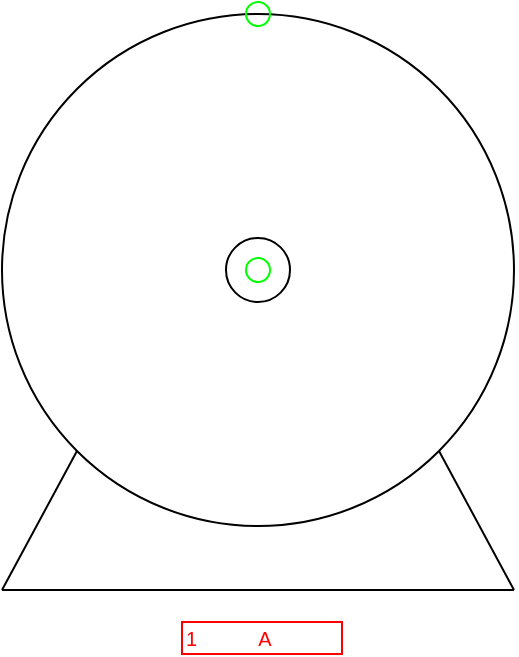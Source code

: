 <mxfile compressed="false" version="20.3.0" type="device">
  <diagram name="PP001A" id="ktzcWRk09WoIoVPCdjO1">
    <mxGraphModel dx="1422" dy="977" grid="1" gridSize="2" guides="1" tooltips="1" connect="1" arrows="1" fold="1" page="1" pageScale="1" pageWidth="1169" pageHeight="827" math="0" shadow="0">
      <root>
        <mxCell id="jJQzU4BoMoTkraNRytwX-0" />
        <mxCell id="jJQzU4BoMoTkraNRytwX-135" value="Label" style="locked=1;" parent="jJQzU4BoMoTkraNRytwX-0" />
        <object label="%LabelLines%&amp;nbsp; &amp;nbsp; &amp;nbsp; &amp;nbsp; &amp;nbsp; &amp;nbsp;%LabelIndex%" placeholders="1" LabelLines="1" LabelIndex="A" id="JsM3pE9oZRd_1Nw6CPCF-0">
          <mxCell style="rounded=0;whiteSpace=wrap;html=1;fillColor=none;strokeColor=#FF0000;fontColor=#FF0000;fontSize=10;align=left;noLabel=0;" parent="jJQzU4BoMoTkraNRytwX-135" vertex="1">
            <mxGeometry x="330" y="400" width="80" height="16" as="geometry" />
          </mxCell>
        </object>
        <object label="Symbol" Width="16" Height="18" UoM="mm" id="jJQzU4BoMoTkraNRytwX-138">
          <mxCell style="" parent="jJQzU4BoMoTkraNRytwX-0" />
        </object>
        <mxCell id="yW8LbLtKJexEcO62kJz7-2" value="" style="ellipse;whiteSpace=wrap;html=1;aspect=fixed;fillColor=none;" parent="jJQzU4BoMoTkraNRytwX-138" vertex="1">
          <mxGeometry x="240" y="96" width="256" height="256" as="geometry" />
        </mxCell>
        <mxCell id="SMwHsykcH-rovEfNC54i-0" value="" style="endArrow=none;html=1;rounded=0;" parent="jJQzU4BoMoTkraNRytwX-138" edge="1">
          <mxGeometry width="50" height="50" relative="1" as="geometry">
            <mxPoint x="240" y="384" as="sourcePoint" />
            <mxPoint x="496" y="384" as="targetPoint" />
          </mxGeometry>
        </mxCell>
        <mxCell id="SMwHsykcH-rovEfNC54i-1" value="" style="endArrow=none;html=1;rounded=0;entryX=0;entryY=1;entryDx=0;entryDy=0;" parent="jJQzU4BoMoTkraNRytwX-138" target="yW8LbLtKJexEcO62kJz7-2" edge="1">
          <mxGeometry width="50" height="50" relative="1" as="geometry">
            <mxPoint x="240" y="384" as="sourcePoint" />
            <mxPoint x="608" y="374" as="targetPoint" />
          </mxGeometry>
        </mxCell>
        <mxCell id="SMwHsykcH-rovEfNC54i-2" value="" style="endArrow=none;html=1;rounded=0;entryX=1;entryY=1;entryDx=0;entryDy=0;" parent="jJQzU4BoMoTkraNRytwX-138" target="yW8LbLtKJexEcO62kJz7-2" edge="1">
          <mxGeometry width="50" height="50" relative="1" as="geometry">
            <mxPoint x="496" y="384" as="sourcePoint" />
            <mxPoint x="608" y="374" as="targetPoint" />
          </mxGeometry>
        </mxCell>
        <mxCell id="SMwHsykcH-rovEfNC54i-5" value="" style="ellipse;whiteSpace=wrap;html=1;aspect=fixed;fillColor=none;" parent="jJQzU4BoMoTkraNRytwX-138" vertex="1">
          <mxGeometry x="352" y="208" width="32" height="32" as="geometry" />
        </mxCell>
        <mxCell id="jJQzU4BoMoTkraNRytwX-124" value="Connection" style="" parent="jJQzU4BoMoTkraNRytwX-0" />
        <object label="Connection" PipingConnector="Y" LabelConnector="N" SignalConnector="N" Direction="180" id="jJQzU4BoMoTkraNRytwX-125">
          <mxCell style="vsdxID=1407;fillColor=none;gradientColor=none;shape=stencil(rVFbDsIgEDwNnyQU4glqvcfGblsilmZBS28vZGMsxg9j/JvZmX1kR5g2TLCg0CpE8hdcbR8nYY5CaztPSDZmJEwnTDt4wpH8be6ZL1CcBV39vUxI3KdKh1YbswPTEzuBzlmiVGmKau9zUKM+jlJJQrJBko8QrZ+rrQ5oRJnXyMHBWElhRVx25ebnw/5zVvPFWRm83jxY5zilvf4eSy5xpKZ7AA==);strokeColor=#00FF00;strokeWidth=1;points=[[0.5,0.5,0,0,0]];labelBackgroundColor=none;rounded=0;html=1;whiteSpace=wrap;aspect=fixed;noLabel=1;snapToPoint=1;container=0;fontSize=16;" parent="jJQzU4BoMoTkraNRytwX-124" vertex="1">
            <mxGeometry x="362" y="218" width="12" height="12" as="geometry" />
          </mxCell>
        </object>
        <object label="Connection" PipingConnector="Y" LabelConnector="N" SignalConnector="N" Direction="0" id="WmMu_xjI6wHRPddwixqc-0">
          <mxCell style="vsdxID=1407;fillColor=none;gradientColor=none;shape=stencil(rVFbDsIgEDwNnyQU4glqvcfGblsilmZBS28vZGMsxg9j/JvZmX1kR5g2TLCg0CpE8hdcbR8nYY5CaztPSDZmJEwnTDt4wpH8be6ZL1CcBV39vUxI3KdKh1YbswPTEzuBzlmiVGmKau9zUKM+jlJJQrJBko8QrZ+rrQ5oRJnXyMHBWElhRVx25ebnw/5zVvPFWRm83jxY5zilvf4eSy5xpKZ7AA==);strokeColor=#00FF00;strokeWidth=1;points=[[0.5,0.5,0,0,0]];labelBackgroundColor=none;rounded=0;html=1;whiteSpace=wrap;aspect=fixed;noLabel=1;snapToPoint=1;container=0;fontSize=16;" parent="jJQzU4BoMoTkraNRytwX-124" vertex="1">
            <mxGeometry x="362" y="90" width="12" height="12" as="geometry" />
          </mxCell>
        </object>
        <mxCell id="jJQzU4BoMoTkraNRytwX-136" value="Origo" style="locked=1;" parent="jJQzU4BoMoTkraNRytwX-0" visible="0" />
        <object label="origo" id="jJQzU4BoMoTkraNRytwX-137">
          <mxCell style="vsdxID=1407;fillColor=none;gradientColor=none;shape=stencil(rVFbDsIgEDwNnyQU4glqvcfGblsilmZBS28vZGMsxg9j/JvZmX1kR5g2TLCg0CpE8hdcbR8nYY5CaztPSDZmJEwnTDt4wpH8be6ZL1CcBV39vUxI3KdKh1YbswPTEzuBzlmiVGmKau9zUKM+jlJJQrJBko8QrZ+rrQ5oRJnXyMHBWElhRVx25ebnw/5zVvPFWRm83jxY5zilvf4eSy5xpKZ7AA==);strokeColor=#ff0000;strokeWidth=1;points=[[0.5,0.5,0,0,0]];labelBackgroundColor=none;rounded=0;html=1;whiteSpace=wrap;aspect=fixed;noLabel=1;snapToPoint=1;" parent="jJQzU4BoMoTkraNRytwX-136" vertex="1">
            <mxGeometry x="364" y="220" width="8" height="8" as="geometry" />
          </mxCell>
        </object>
      </root>
    </mxGraphModel>
  </diagram>
</mxfile>
